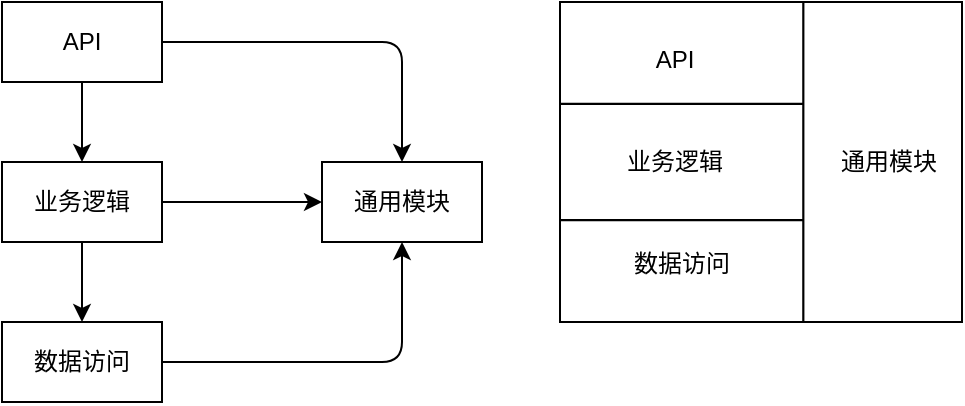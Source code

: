 <mxfile version="14.6.9" type="github">
  <diagram id="GY1wR1ctG8Jj0OJJDLwF" name="Page-1">
    <mxGraphModel dx="942" dy="624" grid="1" gridSize="10" guides="1" tooltips="1" connect="1" arrows="1" fold="1" page="1" pageScale="1" pageWidth="827" pageHeight="1169" math="0" shadow="0">
      <root>
        <mxCell id="0" />
        <mxCell id="1" parent="0" />
        <mxCell id="LX0h06062_ws_X1BhVeB-3" value="" style="edgeStyle=orthogonalEdgeStyle;rounded=0;orthogonalLoop=1;jettySize=auto;html=1;" edge="1" parent="1" source="LX0h06062_ws_X1BhVeB-1" target="LX0h06062_ws_X1BhVeB-2">
          <mxGeometry relative="1" as="geometry" />
        </mxCell>
        <mxCell id="LX0h06062_ws_X1BhVeB-1" value="API" style="rounded=0;whiteSpace=wrap;html=1;" vertex="1" parent="1">
          <mxGeometry x="40" width="80" height="40" as="geometry" />
        </mxCell>
        <mxCell id="LX0h06062_ws_X1BhVeB-6" value="" style="edgeStyle=orthogonalEdgeStyle;rounded=0;orthogonalLoop=1;jettySize=auto;html=1;" edge="1" parent="1" source="LX0h06062_ws_X1BhVeB-2" target="LX0h06062_ws_X1BhVeB-4">
          <mxGeometry relative="1" as="geometry" />
        </mxCell>
        <mxCell id="LX0h06062_ws_X1BhVeB-7" value="" style="edgeStyle=orthogonalEdgeStyle;rounded=0;orthogonalLoop=1;jettySize=auto;html=1;" edge="1" parent="1" source="LX0h06062_ws_X1BhVeB-2" target="LX0h06062_ws_X1BhVeB-5">
          <mxGeometry relative="1" as="geometry" />
        </mxCell>
        <mxCell id="LX0h06062_ws_X1BhVeB-2" value="业务逻辑" style="rounded=0;whiteSpace=wrap;html=1;" vertex="1" parent="1">
          <mxGeometry x="40" y="80" width="80" height="40" as="geometry" />
        </mxCell>
        <mxCell id="LX0h06062_ws_X1BhVeB-4" value="数据访问" style="rounded=0;whiteSpace=wrap;html=1;" vertex="1" parent="1">
          <mxGeometry x="40" y="160" width="80" height="40" as="geometry" />
        </mxCell>
        <mxCell id="LX0h06062_ws_X1BhVeB-5" value="通用模块" style="rounded=0;whiteSpace=wrap;html=1;" vertex="1" parent="1">
          <mxGeometry x="200" y="80" width="80" height="40" as="geometry" />
        </mxCell>
        <mxCell id="LX0h06062_ws_X1BhVeB-9" value="" style="edgeStyle=segmentEdgeStyle;endArrow=classic;html=1;exitX=1;exitY=0.5;exitDx=0;exitDy=0;entryX=0.5;entryY=0;entryDx=0;entryDy=0;" edge="1" parent="1" source="LX0h06062_ws_X1BhVeB-1" target="LX0h06062_ws_X1BhVeB-5">
          <mxGeometry width="50" height="50" relative="1" as="geometry">
            <mxPoint x="130" y="50" as="sourcePoint" />
            <mxPoint x="180" as="targetPoint" />
          </mxGeometry>
        </mxCell>
        <mxCell id="LX0h06062_ws_X1BhVeB-10" value="" style="edgeStyle=segmentEdgeStyle;endArrow=classic;html=1;exitX=1;exitY=0.5;exitDx=0;exitDy=0;entryX=0.5;entryY=1;entryDx=0;entryDy=0;" edge="1" parent="1" source="LX0h06062_ws_X1BhVeB-4" target="LX0h06062_ws_X1BhVeB-5">
          <mxGeometry width="50" height="50" relative="1" as="geometry">
            <mxPoint x="140" y="200" as="sourcePoint" />
            <mxPoint x="190" y="150" as="targetPoint" />
          </mxGeometry>
        </mxCell>
        <mxCell id="LX0h06062_ws_X1BhVeB-73" value="" style="group" vertex="1" connectable="0" parent="1">
          <mxGeometry x="319" width="201" height="160" as="geometry" />
        </mxCell>
        <mxCell id="LX0h06062_ws_X1BhVeB-61" value="" style="rounded=0;whiteSpace=wrap;html=1;" vertex="1" parent="LX0h06062_ws_X1BhVeB-73">
          <mxGeometry width="201" height="160" as="geometry" />
        </mxCell>
        <mxCell id="LX0h06062_ws_X1BhVeB-62" value="" style="line;strokeWidth=1.1;direction=south;html=1;perimeter=backbonePerimeter;points=[];outlineConnect=0;" vertex="1" parent="LX0h06062_ws_X1BhVeB-73">
          <mxGeometry x="116.368" width="10.579" height="160" as="geometry" />
        </mxCell>
        <mxCell id="LX0h06062_ws_X1BhVeB-63" value="" style="line;strokeWidth=1.1;html=1;perimeter=backbonePerimeter;points=[];outlineConnect=0;" vertex="1" parent="LX0h06062_ws_X1BhVeB-73">
          <mxGeometry y="43.636" width="121.658" height="14.545" as="geometry" />
        </mxCell>
        <mxCell id="LX0h06062_ws_X1BhVeB-64" value="" style="line;strokeWidth=1.1;html=1;perimeter=backbonePerimeter;points=[];outlineConnect=0;" vertex="1" parent="LX0h06062_ws_X1BhVeB-73">
          <mxGeometry y="101.818" width="121.658" height="14.545" as="geometry" />
        </mxCell>
        <mxCell id="LX0h06062_ws_X1BhVeB-65" value="API" style="text;html=1;strokeColor=none;fillColor=none;align=center;verticalAlign=middle;whiteSpace=wrap;rounded=0;" vertex="1" parent="LX0h06062_ws_X1BhVeB-73">
          <mxGeometry x="31.737" y="14.545" width="50.779" height="29.091" as="geometry" />
        </mxCell>
        <mxCell id="LX0h06062_ws_X1BhVeB-68" value="业务逻辑" style="text;html=1;strokeColor=none;fillColor=none;align=center;verticalAlign=middle;whiteSpace=wrap;rounded=0;" vertex="1" parent="LX0h06062_ws_X1BhVeB-73">
          <mxGeometry x="27.505" y="65.455" width="59.242" height="29.091" as="geometry" />
        </mxCell>
        <mxCell id="LX0h06062_ws_X1BhVeB-69" value="数据访问" style="text;html=1;strokeColor=none;fillColor=none;align=center;verticalAlign=middle;whiteSpace=wrap;rounded=0;" vertex="1" parent="LX0h06062_ws_X1BhVeB-73">
          <mxGeometry x="27.505" y="116.364" width="65.589" height="29.091" as="geometry" />
        </mxCell>
        <mxCell id="LX0h06062_ws_X1BhVeB-71" value="通用模块" style="text;html=1;strokeColor=none;fillColor=none;align=center;verticalAlign=middle;whiteSpace=wrap;rounded=0;" vertex="1" parent="LX0h06062_ws_X1BhVeB-73">
          <mxGeometry x="137.526" y="65.455" width="52.895" height="29.091" as="geometry" />
        </mxCell>
      </root>
    </mxGraphModel>
  </diagram>
</mxfile>
